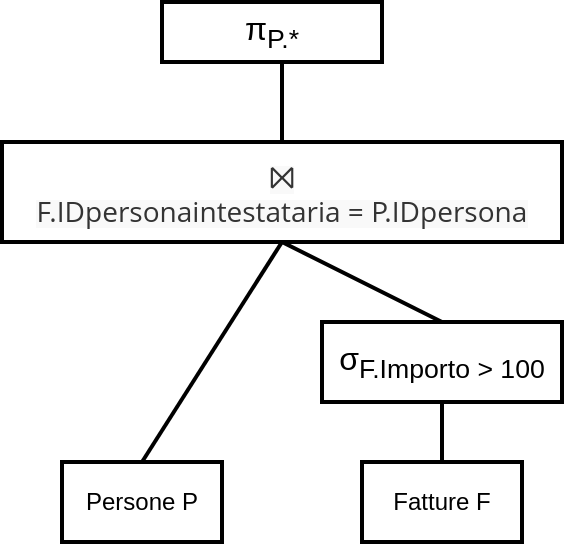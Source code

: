 <mxfile version="14.5.0" type="google"><diagram id="D7mRP8fYymLrDs7OzYez" name="Page-1"><mxGraphModel dx="390" dy="471" grid="1" gridSize="10" guides="1" tooltips="1" connect="1" arrows="1" fold="1" page="1" pageScale="1" pageWidth="583" pageHeight="827" math="0" shadow="0"><root><mxCell id="0"/><mxCell id="1" parent="0"/><mxCell id="B4bVxPWnJBj3drUQQfhz-1" value="&lt;font style=&quot;font-size: 16px&quot;&gt;π&lt;sub&gt;P.*&lt;/sub&gt;&lt;/font&gt;" style="text;html=1;fillColor=none;align=center;verticalAlign=middle;whiteSpace=wrap;rounded=0;strokeColor=#000000;strokeWidth=2;" vertex="1" parent="1"><mxGeometry x="240" y="50" width="110" height="30" as="geometry"/></mxCell><mxCell id="B4bVxPWnJBj3drUQQfhz-2" value="" style="endArrow=none;html=1;strokeWidth=2;exitX=0.5;exitY=0;exitDx=0;exitDy=0;" edge="1" parent="1" source="B4bVxPWnJBj3drUQQfhz-5"><mxGeometry width="50" height="50" relative="1" as="geometry"><mxPoint x="300" y="110" as="sourcePoint"/><mxPoint x="300" y="80" as="targetPoint"/></mxGeometry></mxCell><mxCell id="B4bVxPWnJBj3drUQQfhz-3" value="Persone P" style="text;html=1;fillColor=none;align=center;verticalAlign=middle;whiteSpace=wrap;rounded=0;strokeColor=#000000;strokeWidth=2;" vertex="1" parent="1"><mxGeometry x="190" y="280" width="80" height="40" as="geometry"/></mxCell><mxCell id="B4bVxPWnJBj3drUQQfhz-4" value="Fatture F" style="text;html=1;fillColor=none;align=center;verticalAlign=middle;whiteSpace=wrap;rounded=0;strokeColor=#000000;strokeWidth=2;" vertex="1" parent="1"><mxGeometry x="340" y="280" width="80" height="40" as="geometry"/></mxCell><mxCell id="B4bVxPWnJBj3drUQQfhz-5" value="&lt;span style=&quot;text-align: left ; background-color: rgb(249 , 249 , 249)&quot;&gt;&lt;font color=&quot;#333333&quot; face=&quot;Open Sans, Helvetica Neue, Helvetica, Arial, sans-serif&quot; style=&quot;font-size: 16px&quot;&gt;⨝&lt;/font&gt;&lt;br&gt;&lt;font color=&quot;#333333&quot; face=&quot;Open Sans, Helvetica Neue, Helvetica, Arial, sans-serif&quot;&gt;&lt;span style=&quot;font-size: 14px&quot;&gt;F.IDpersonaintestataria = P.IDpersona&lt;/span&gt;&lt;/font&gt;&lt;br&gt;&lt;/span&gt;" style="text;html=1;fillColor=none;align=center;verticalAlign=middle;whiteSpace=wrap;rounded=0;strokeColor=#000000;strokeWidth=2;" vertex="1" parent="1"><mxGeometry x="160" y="120" width="280" height="50" as="geometry"/></mxCell><mxCell id="B4bVxPWnJBj3drUQQfhz-6" value="&lt;font style=&quot;font-size: 16px&quot;&gt;σ&lt;sub&gt;F.Importo &amp;gt; 100&lt;/sub&gt;&lt;/font&gt;" style="text;html=1;fillColor=none;align=center;verticalAlign=middle;whiteSpace=wrap;rounded=0;strokeColor=#000000;strokeWidth=2;" vertex="1" parent="1"><mxGeometry x="320" y="210" width="120" height="40" as="geometry"/></mxCell><mxCell id="B4bVxPWnJBj3drUQQfhz-8" value="" style="endArrow=none;html=1;strokeWidth=2;exitX=0.5;exitY=0;exitDx=0;exitDy=0;" edge="1" parent="1" source="B4bVxPWnJBj3drUQQfhz-3"><mxGeometry width="50" height="50" relative="1" as="geometry"><mxPoint x="310" y="130" as="sourcePoint"/><mxPoint x="300" y="170" as="targetPoint"/></mxGeometry></mxCell><mxCell id="B4bVxPWnJBj3drUQQfhz-9" value="" style="endArrow=none;html=1;strokeWidth=2;exitX=0.5;exitY=0;exitDx=0;exitDy=0;" edge="1" parent="1" source="B4bVxPWnJBj3drUQQfhz-4" target="B4bVxPWnJBj3drUQQfhz-6"><mxGeometry width="50" height="50" relative="1" as="geometry"><mxPoint x="320" y="140" as="sourcePoint"/><mxPoint x="320" y="100" as="targetPoint"/></mxGeometry></mxCell><mxCell id="B4bVxPWnJBj3drUQQfhz-10" value="" style="endArrow=none;html=1;strokeWidth=2;exitX=0.5;exitY=0;exitDx=0;exitDy=0;entryX=0.5;entryY=1;entryDx=0;entryDy=0;" edge="1" parent="1" source="B4bVxPWnJBj3drUQQfhz-6" target="B4bVxPWnJBj3drUQQfhz-5"><mxGeometry width="50" height="50" relative="1" as="geometry"><mxPoint x="330" y="150" as="sourcePoint"/><mxPoint x="330" y="110" as="targetPoint"/></mxGeometry></mxCell></root></mxGraphModel></diagram></mxfile>
